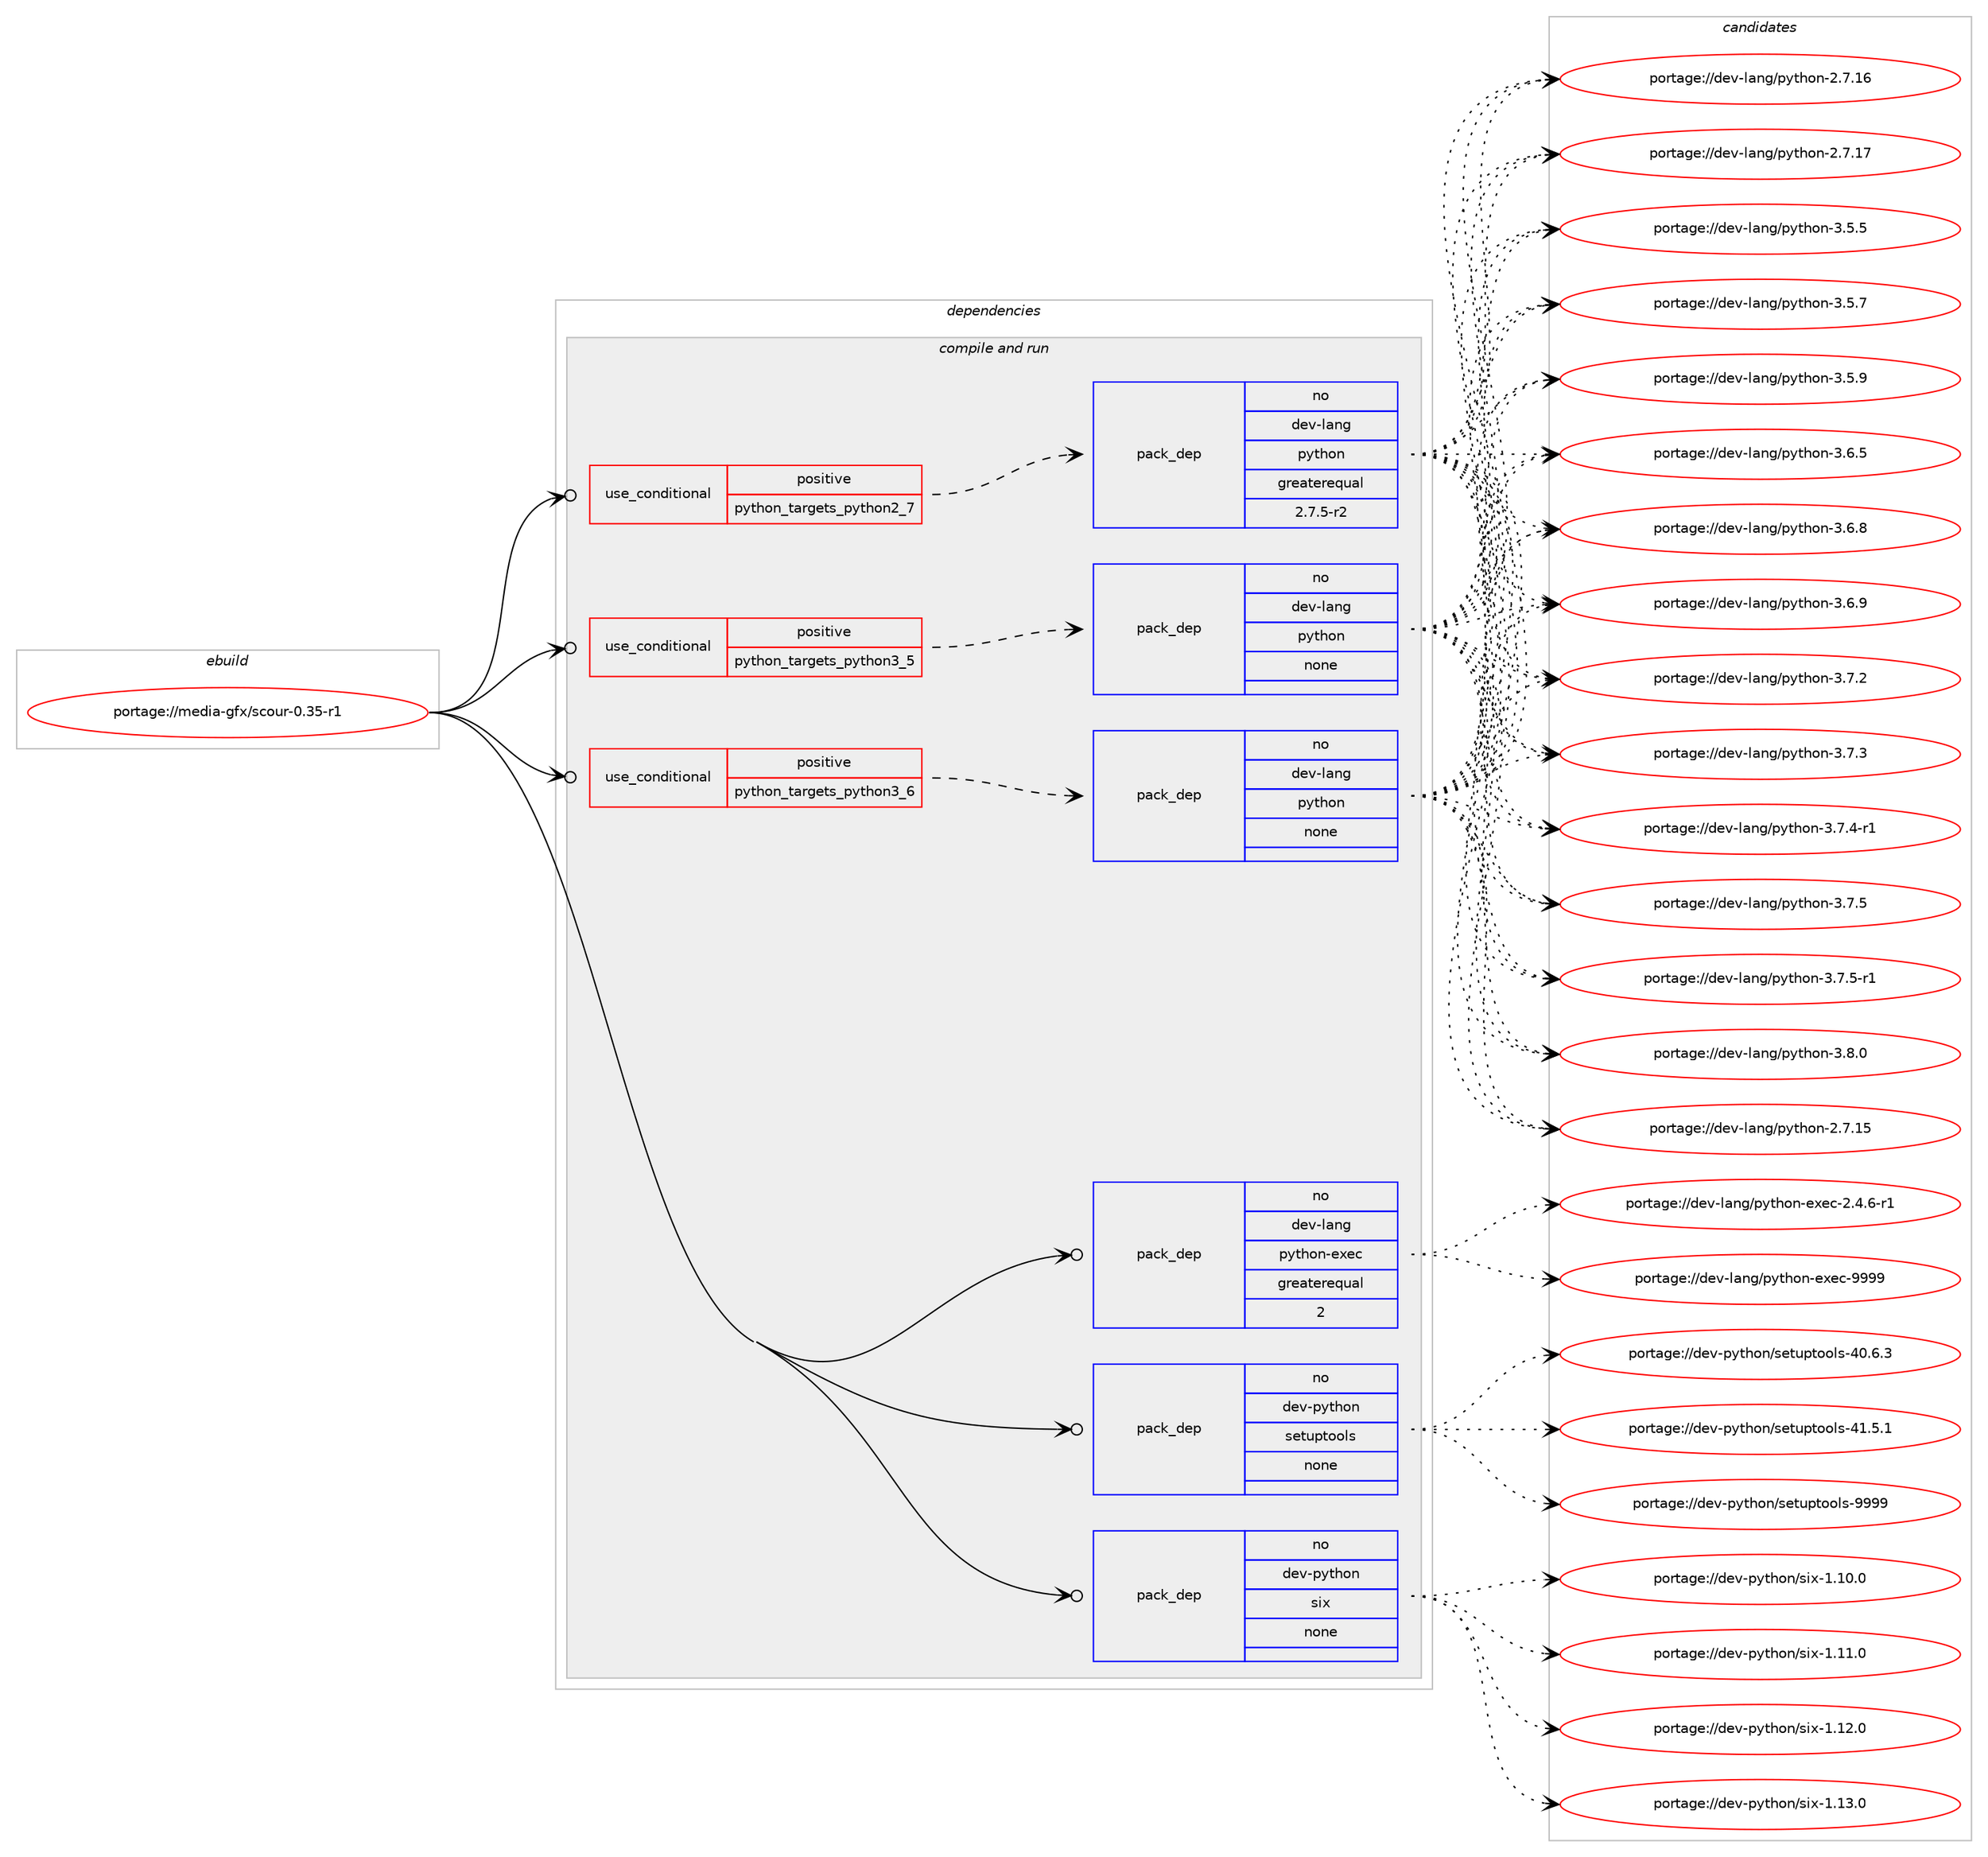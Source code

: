 digraph prolog {

# *************
# Graph options
# *************

newrank=true;
concentrate=true;
compound=true;
graph [rankdir=LR,fontname=Helvetica,fontsize=10,ranksep=1.5];#, ranksep=2.5, nodesep=0.2];
edge  [arrowhead=vee];
node  [fontname=Helvetica,fontsize=10];

# **********
# The ebuild
# **********

subgraph cluster_leftcol {
color=gray;
rank=same;
label=<<i>ebuild</i>>;
id [label="portage://media-gfx/scour-0.35-r1", color=red, width=4, href="../media-gfx/scour-0.35-r1.svg"];
}

# ****************
# The dependencies
# ****************

subgraph cluster_midcol {
color=gray;
label=<<i>dependencies</i>>;
subgraph cluster_compile {
fillcolor="#eeeeee";
style=filled;
label=<<i>compile</i>>;
}
subgraph cluster_compileandrun {
fillcolor="#eeeeee";
style=filled;
label=<<i>compile and run</i>>;
subgraph cond78968 {
dependency316278 [label=<<TABLE BORDER="0" CELLBORDER="1" CELLSPACING="0" CELLPADDING="4"><TR><TD ROWSPAN="3" CELLPADDING="10">use_conditional</TD></TR><TR><TD>positive</TD></TR><TR><TD>python_targets_python2_7</TD></TR></TABLE>>, shape=none, color=red];
subgraph pack232218 {
dependency316279 [label=<<TABLE BORDER="0" CELLBORDER="1" CELLSPACING="0" CELLPADDING="4" WIDTH="220"><TR><TD ROWSPAN="6" CELLPADDING="30">pack_dep</TD></TR><TR><TD WIDTH="110">no</TD></TR><TR><TD>dev-lang</TD></TR><TR><TD>python</TD></TR><TR><TD>greaterequal</TD></TR><TR><TD>2.7.5-r2</TD></TR></TABLE>>, shape=none, color=blue];
}
dependency316278:e -> dependency316279:w [weight=20,style="dashed",arrowhead="vee"];
}
id:e -> dependency316278:w [weight=20,style="solid",arrowhead="odotvee"];
subgraph cond78969 {
dependency316280 [label=<<TABLE BORDER="0" CELLBORDER="1" CELLSPACING="0" CELLPADDING="4"><TR><TD ROWSPAN="3" CELLPADDING="10">use_conditional</TD></TR><TR><TD>positive</TD></TR><TR><TD>python_targets_python3_5</TD></TR></TABLE>>, shape=none, color=red];
subgraph pack232219 {
dependency316281 [label=<<TABLE BORDER="0" CELLBORDER="1" CELLSPACING="0" CELLPADDING="4" WIDTH="220"><TR><TD ROWSPAN="6" CELLPADDING="30">pack_dep</TD></TR><TR><TD WIDTH="110">no</TD></TR><TR><TD>dev-lang</TD></TR><TR><TD>python</TD></TR><TR><TD>none</TD></TR><TR><TD></TD></TR></TABLE>>, shape=none, color=blue];
}
dependency316280:e -> dependency316281:w [weight=20,style="dashed",arrowhead="vee"];
}
id:e -> dependency316280:w [weight=20,style="solid",arrowhead="odotvee"];
subgraph cond78970 {
dependency316282 [label=<<TABLE BORDER="0" CELLBORDER="1" CELLSPACING="0" CELLPADDING="4"><TR><TD ROWSPAN="3" CELLPADDING="10">use_conditional</TD></TR><TR><TD>positive</TD></TR><TR><TD>python_targets_python3_6</TD></TR></TABLE>>, shape=none, color=red];
subgraph pack232220 {
dependency316283 [label=<<TABLE BORDER="0" CELLBORDER="1" CELLSPACING="0" CELLPADDING="4" WIDTH="220"><TR><TD ROWSPAN="6" CELLPADDING="30">pack_dep</TD></TR><TR><TD WIDTH="110">no</TD></TR><TR><TD>dev-lang</TD></TR><TR><TD>python</TD></TR><TR><TD>none</TD></TR><TR><TD></TD></TR></TABLE>>, shape=none, color=blue];
}
dependency316282:e -> dependency316283:w [weight=20,style="dashed",arrowhead="vee"];
}
id:e -> dependency316282:w [weight=20,style="solid",arrowhead="odotvee"];
subgraph pack232221 {
dependency316284 [label=<<TABLE BORDER="0" CELLBORDER="1" CELLSPACING="0" CELLPADDING="4" WIDTH="220"><TR><TD ROWSPAN="6" CELLPADDING="30">pack_dep</TD></TR><TR><TD WIDTH="110">no</TD></TR><TR><TD>dev-lang</TD></TR><TR><TD>python-exec</TD></TR><TR><TD>greaterequal</TD></TR><TR><TD>2</TD></TR></TABLE>>, shape=none, color=blue];
}
id:e -> dependency316284:w [weight=20,style="solid",arrowhead="odotvee"];
subgraph pack232222 {
dependency316285 [label=<<TABLE BORDER="0" CELLBORDER="1" CELLSPACING="0" CELLPADDING="4" WIDTH="220"><TR><TD ROWSPAN="6" CELLPADDING="30">pack_dep</TD></TR><TR><TD WIDTH="110">no</TD></TR><TR><TD>dev-python</TD></TR><TR><TD>setuptools</TD></TR><TR><TD>none</TD></TR><TR><TD></TD></TR></TABLE>>, shape=none, color=blue];
}
id:e -> dependency316285:w [weight=20,style="solid",arrowhead="odotvee"];
subgraph pack232223 {
dependency316286 [label=<<TABLE BORDER="0" CELLBORDER="1" CELLSPACING="0" CELLPADDING="4" WIDTH="220"><TR><TD ROWSPAN="6" CELLPADDING="30">pack_dep</TD></TR><TR><TD WIDTH="110">no</TD></TR><TR><TD>dev-python</TD></TR><TR><TD>six</TD></TR><TR><TD>none</TD></TR><TR><TD></TD></TR></TABLE>>, shape=none, color=blue];
}
id:e -> dependency316286:w [weight=20,style="solid",arrowhead="odotvee"];
}
subgraph cluster_run {
fillcolor="#eeeeee";
style=filled;
label=<<i>run</i>>;
}
}

# **************
# The candidates
# **************

subgraph cluster_choices {
rank=same;
color=gray;
label=<<i>candidates</i>>;

subgraph choice232218 {
color=black;
nodesep=1;
choiceportage10010111845108971101034711212111610411111045504655464953 [label="portage://dev-lang/python-2.7.15", color=red, width=4,href="../dev-lang/python-2.7.15.svg"];
choiceportage10010111845108971101034711212111610411111045504655464954 [label="portage://dev-lang/python-2.7.16", color=red, width=4,href="../dev-lang/python-2.7.16.svg"];
choiceportage10010111845108971101034711212111610411111045504655464955 [label="portage://dev-lang/python-2.7.17", color=red, width=4,href="../dev-lang/python-2.7.17.svg"];
choiceportage100101118451089711010347112121116104111110455146534653 [label="portage://dev-lang/python-3.5.5", color=red, width=4,href="../dev-lang/python-3.5.5.svg"];
choiceportage100101118451089711010347112121116104111110455146534655 [label="portage://dev-lang/python-3.5.7", color=red, width=4,href="../dev-lang/python-3.5.7.svg"];
choiceportage100101118451089711010347112121116104111110455146534657 [label="portage://dev-lang/python-3.5.9", color=red, width=4,href="../dev-lang/python-3.5.9.svg"];
choiceportage100101118451089711010347112121116104111110455146544653 [label="portage://dev-lang/python-3.6.5", color=red, width=4,href="../dev-lang/python-3.6.5.svg"];
choiceportage100101118451089711010347112121116104111110455146544656 [label="portage://dev-lang/python-3.6.8", color=red, width=4,href="../dev-lang/python-3.6.8.svg"];
choiceportage100101118451089711010347112121116104111110455146544657 [label="portage://dev-lang/python-3.6.9", color=red, width=4,href="../dev-lang/python-3.6.9.svg"];
choiceportage100101118451089711010347112121116104111110455146554650 [label="portage://dev-lang/python-3.7.2", color=red, width=4,href="../dev-lang/python-3.7.2.svg"];
choiceportage100101118451089711010347112121116104111110455146554651 [label="portage://dev-lang/python-3.7.3", color=red, width=4,href="../dev-lang/python-3.7.3.svg"];
choiceportage1001011184510897110103471121211161041111104551465546524511449 [label="portage://dev-lang/python-3.7.4-r1", color=red, width=4,href="../dev-lang/python-3.7.4-r1.svg"];
choiceportage100101118451089711010347112121116104111110455146554653 [label="portage://dev-lang/python-3.7.5", color=red, width=4,href="../dev-lang/python-3.7.5.svg"];
choiceportage1001011184510897110103471121211161041111104551465546534511449 [label="portage://dev-lang/python-3.7.5-r1", color=red, width=4,href="../dev-lang/python-3.7.5-r1.svg"];
choiceportage100101118451089711010347112121116104111110455146564648 [label="portage://dev-lang/python-3.8.0", color=red, width=4,href="../dev-lang/python-3.8.0.svg"];
dependency316279:e -> choiceportage10010111845108971101034711212111610411111045504655464953:w [style=dotted,weight="100"];
dependency316279:e -> choiceportage10010111845108971101034711212111610411111045504655464954:w [style=dotted,weight="100"];
dependency316279:e -> choiceportage10010111845108971101034711212111610411111045504655464955:w [style=dotted,weight="100"];
dependency316279:e -> choiceportage100101118451089711010347112121116104111110455146534653:w [style=dotted,weight="100"];
dependency316279:e -> choiceportage100101118451089711010347112121116104111110455146534655:w [style=dotted,weight="100"];
dependency316279:e -> choiceportage100101118451089711010347112121116104111110455146534657:w [style=dotted,weight="100"];
dependency316279:e -> choiceportage100101118451089711010347112121116104111110455146544653:w [style=dotted,weight="100"];
dependency316279:e -> choiceportage100101118451089711010347112121116104111110455146544656:w [style=dotted,weight="100"];
dependency316279:e -> choiceportage100101118451089711010347112121116104111110455146544657:w [style=dotted,weight="100"];
dependency316279:e -> choiceportage100101118451089711010347112121116104111110455146554650:w [style=dotted,weight="100"];
dependency316279:e -> choiceportage100101118451089711010347112121116104111110455146554651:w [style=dotted,weight="100"];
dependency316279:e -> choiceportage1001011184510897110103471121211161041111104551465546524511449:w [style=dotted,weight="100"];
dependency316279:e -> choiceportage100101118451089711010347112121116104111110455146554653:w [style=dotted,weight="100"];
dependency316279:e -> choiceportage1001011184510897110103471121211161041111104551465546534511449:w [style=dotted,weight="100"];
dependency316279:e -> choiceportage100101118451089711010347112121116104111110455146564648:w [style=dotted,weight="100"];
}
subgraph choice232219 {
color=black;
nodesep=1;
choiceportage10010111845108971101034711212111610411111045504655464953 [label="portage://dev-lang/python-2.7.15", color=red, width=4,href="../dev-lang/python-2.7.15.svg"];
choiceportage10010111845108971101034711212111610411111045504655464954 [label="portage://dev-lang/python-2.7.16", color=red, width=4,href="../dev-lang/python-2.7.16.svg"];
choiceportage10010111845108971101034711212111610411111045504655464955 [label="portage://dev-lang/python-2.7.17", color=red, width=4,href="../dev-lang/python-2.7.17.svg"];
choiceportage100101118451089711010347112121116104111110455146534653 [label="portage://dev-lang/python-3.5.5", color=red, width=4,href="../dev-lang/python-3.5.5.svg"];
choiceportage100101118451089711010347112121116104111110455146534655 [label="portage://dev-lang/python-3.5.7", color=red, width=4,href="../dev-lang/python-3.5.7.svg"];
choiceportage100101118451089711010347112121116104111110455146534657 [label="portage://dev-lang/python-3.5.9", color=red, width=4,href="../dev-lang/python-3.5.9.svg"];
choiceportage100101118451089711010347112121116104111110455146544653 [label="portage://dev-lang/python-3.6.5", color=red, width=4,href="../dev-lang/python-3.6.5.svg"];
choiceportage100101118451089711010347112121116104111110455146544656 [label="portage://dev-lang/python-3.6.8", color=red, width=4,href="../dev-lang/python-3.6.8.svg"];
choiceportage100101118451089711010347112121116104111110455146544657 [label="portage://dev-lang/python-3.6.9", color=red, width=4,href="../dev-lang/python-3.6.9.svg"];
choiceportage100101118451089711010347112121116104111110455146554650 [label="portage://dev-lang/python-3.7.2", color=red, width=4,href="../dev-lang/python-3.7.2.svg"];
choiceportage100101118451089711010347112121116104111110455146554651 [label="portage://dev-lang/python-3.7.3", color=red, width=4,href="../dev-lang/python-3.7.3.svg"];
choiceportage1001011184510897110103471121211161041111104551465546524511449 [label="portage://dev-lang/python-3.7.4-r1", color=red, width=4,href="../dev-lang/python-3.7.4-r1.svg"];
choiceportage100101118451089711010347112121116104111110455146554653 [label="portage://dev-lang/python-3.7.5", color=red, width=4,href="../dev-lang/python-3.7.5.svg"];
choiceportage1001011184510897110103471121211161041111104551465546534511449 [label="portage://dev-lang/python-3.7.5-r1", color=red, width=4,href="../dev-lang/python-3.7.5-r1.svg"];
choiceportage100101118451089711010347112121116104111110455146564648 [label="portage://dev-lang/python-3.8.0", color=red, width=4,href="../dev-lang/python-3.8.0.svg"];
dependency316281:e -> choiceportage10010111845108971101034711212111610411111045504655464953:w [style=dotted,weight="100"];
dependency316281:e -> choiceportage10010111845108971101034711212111610411111045504655464954:w [style=dotted,weight="100"];
dependency316281:e -> choiceportage10010111845108971101034711212111610411111045504655464955:w [style=dotted,weight="100"];
dependency316281:e -> choiceportage100101118451089711010347112121116104111110455146534653:w [style=dotted,weight="100"];
dependency316281:e -> choiceportage100101118451089711010347112121116104111110455146534655:w [style=dotted,weight="100"];
dependency316281:e -> choiceportage100101118451089711010347112121116104111110455146534657:w [style=dotted,weight="100"];
dependency316281:e -> choiceportage100101118451089711010347112121116104111110455146544653:w [style=dotted,weight="100"];
dependency316281:e -> choiceportage100101118451089711010347112121116104111110455146544656:w [style=dotted,weight="100"];
dependency316281:e -> choiceportage100101118451089711010347112121116104111110455146544657:w [style=dotted,weight="100"];
dependency316281:e -> choiceportage100101118451089711010347112121116104111110455146554650:w [style=dotted,weight="100"];
dependency316281:e -> choiceportage100101118451089711010347112121116104111110455146554651:w [style=dotted,weight="100"];
dependency316281:e -> choiceportage1001011184510897110103471121211161041111104551465546524511449:w [style=dotted,weight="100"];
dependency316281:e -> choiceportage100101118451089711010347112121116104111110455146554653:w [style=dotted,weight="100"];
dependency316281:e -> choiceportage1001011184510897110103471121211161041111104551465546534511449:w [style=dotted,weight="100"];
dependency316281:e -> choiceportage100101118451089711010347112121116104111110455146564648:w [style=dotted,weight="100"];
}
subgraph choice232220 {
color=black;
nodesep=1;
choiceportage10010111845108971101034711212111610411111045504655464953 [label="portage://dev-lang/python-2.7.15", color=red, width=4,href="../dev-lang/python-2.7.15.svg"];
choiceportage10010111845108971101034711212111610411111045504655464954 [label="portage://dev-lang/python-2.7.16", color=red, width=4,href="../dev-lang/python-2.7.16.svg"];
choiceportage10010111845108971101034711212111610411111045504655464955 [label="portage://dev-lang/python-2.7.17", color=red, width=4,href="../dev-lang/python-2.7.17.svg"];
choiceportage100101118451089711010347112121116104111110455146534653 [label="portage://dev-lang/python-3.5.5", color=red, width=4,href="../dev-lang/python-3.5.5.svg"];
choiceportage100101118451089711010347112121116104111110455146534655 [label="portage://dev-lang/python-3.5.7", color=red, width=4,href="../dev-lang/python-3.5.7.svg"];
choiceportage100101118451089711010347112121116104111110455146534657 [label="portage://dev-lang/python-3.5.9", color=red, width=4,href="../dev-lang/python-3.5.9.svg"];
choiceportage100101118451089711010347112121116104111110455146544653 [label="portage://dev-lang/python-3.6.5", color=red, width=4,href="../dev-lang/python-3.6.5.svg"];
choiceportage100101118451089711010347112121116104111110455146544656 [label="portage://dev-lang/python-3.6.8", color=red, width=4,href="../dev-lang/python-3.6.8.svg"];
choiceportage100101118451089711010347112121116104111110455146544657 [label="portage://dev-lang/python-3.6.9", color=red, width=4,href="../dev-lang/python-3.6.9.svg"];
choiceportage100101118451089711010347112121116104111110455146554650 [label="portage://dev-lang/python-3.7.2", color=red, width=4,href="../dev-lang/python-3.7.2.svg"];
choiceportage100101118451089711010347112121116104111110455146554651 [label="portage://dev-lang/python-3.7.3", color=red, width=4,href="../dev-lang/python-3.7.3.svg"];
choiceportage1001011184510897110103471121211161041111104551465546524511449 [label="portage://dev-lang/python-3.7.4-r1", color=red, width=4,href="../dev-lang/python-3.7.4-r1.svg"];
choiceportage100101118451089711010347112121116104111110455146554653 [label="portage://dev-lang/python-3.7.5", color=red, width=4,href="../dev-lang/python-3.7.5.svg"];
choiceportage1001011184510897110103471121211161041111104551465546534511449 [label="portage://dev-lang/python-3.7.5-r1", color=red, width=4,href="../dev-lang/python-3.7.5-r1.svg"];
choiceportage100101118451089711010347112121116104111110455146564648 [label="portage://dev-lang/python-3.8.0", color=red, width=4,href="../dev-lang/python-3.8.0.svg"];
dependency316283:e -> choiceportage10010111845108971101034711212111610411111045504655464953:w [style=dotted,weight="100"];
dependency316283:e -> choiceportage10010111845108971101034711212111610411111045504655464954:w [style=dotted,weight="100"];
dependency316283:e -> choiceportage10010111845108971101034711212111610411111045504655464955:w [style=dotted,weight="100"];
dependency316283:e -> choiceportage100101118451089711010347112121116104111110455146534653:w [style=dotted,weight="100"];
dependency316283:e -> choiceportage100101118451089711010347112121116104111110455146534655:w [style=dotted,weight="100"];
dependency316283:e -> choiceportage100101118451089711010347112121116104111110455146534657:w [style=dotted,weight="100"];
dependency316283:e -> choiceportage100101118451089711010347112121116104111110455146544653:w [style=dotted,weight="100"];
dependency316283:e -> choiceportage100101118451089711010347112121116104111110455146544656:w [style=dotted,weight="100"];
dependency316283:e -> choiceportage100101118451089711010347112121116104111110455146544657:w [style=dotted,weight="100"];
dependency316283:e -> choiceportage100101118451089711010347112121116104111110455146554650:w [style=dotted,weight="100"];
dependency316283:e -> choiceportage100101118451089711010347112121116104111110455146554651:w [style=dotted,weight="100"];
dependency316283:e -> choiceportage1001011184510897110103471121211161041111104551465546524511449:w [style=dotted,weight="100"];
dependency316283:e -> choiceportage100101118451089711010347112121116104111110455146554653:w [style=dotted,weight="100"];
dependency316283:e -> choiceportage1001011184510897110103471121211161041111104551465546534511449:w [style=dotted,weight="100"];
dependency316283:e -> choiceportage100101118451089711010347112121116104111110455146564648:w [style=dotted,weight="100"];
}
subgraph choice232221 {
color=black;
nodesep=1;
choiceportage10010111845108971101034711212111610411111045101120101994550465246544511449 [label="portage://dev-lang/python-exec-2.4.6-r1", color=red, width=4,href="../dev-lang/python-exec-2.4.6-r1.svg"];
choiceportage10010111845108971101034711212111610411111045101120101994557575757 [label="portage://dev-lang/python-exec-9999", color=red, width=4,href="../dev-lang/python-exec-9999.svg"];
dependency316284:e -> choiceportage10010111845108971101034711212111610411111045101120101994550465246544511449:w [style=dotted,weight="100"];
dependency316284:e -> choiceportage10010111845108971101034711212111610411111045101120101994557575757:w [style=dotted,weight="100"];
}
subgraph choice232222 {
color=black;
nodesep=1;
choiceportage100101118451121211161041111104711510111611711211611111110811545524846544651 [label="portage://dev-python/setuptools-40.6.3", color=red, width=4,href="../dev-python/setuptools-40.6.3.svg"];
choiceportage100101118451121211161041111104711510111611711211611111110811545524946534649 [label="portage://dev-python/setuptools-41.5.1", color=red, width=4,href="../dev-python/setuptools-41.5.1.svg"];
choiceportage10010111845112121116104111110471151011161171121161111111081154557575757 [label="portage://dev-python/setuptools-9999", color=red, width=4,href="../dev-python/setuptools-9999.svg"];
dependency316285:e -> choiceportage100101118451121211161041111104711510111611711211611111110811545524846544651:w [style=dotted,weight="100"];
dependency316285:e -> choiceportage100101118451121211161041111104711510111611711211611111110811545524946534649:w [style=dotted,weight="100"];
dependency316285:e -> choiceportage10010111845112121116104111110471151011161171121161111111081154557575757:w [style=dotted,weight="100"];
}
subgraph choice232223 {
color=black;
nodesep=1;
choiceportage100101118451121211161041111104711510512045494649484648 [label="portage://dev-python/six-1.10.0", color=red, width=4,href="../dev-python/six-1.10.0.svg"];
choiceportage100101118451121211161041111104711510512045494649494648 [label="portage://dev-python/six-1.11.0", color=red, width=4,href="../dev-python/six-1.11.0.svg"];
choiceportage100101118451121211161041111104711510512045494649504648 [label="portage://dev-python/six-1.12.0", color=red, width=4,href="../dev-python/six-1.12.0.svg"];
choiceportage100101118451121211161041111104711510512045494649514648 [label="portage://dev-python/six-1.13.0", color=red, width=4,href="../dev-python/six-1.13.0.svg"];
dependency316286:e -> choiceportage100101118451121211161041111104711510512045494649484648:w [style=dotted,weight="100"];
dependency316286:e -> choiceportage100101118451121211161041111104711510512045494649494648:w [style=dotted,weight="100"];
dependency316286:e -> choiceportage100101118451121211161041111104711510512045494649504648:w [style=dotted,weight="100"];
dependency316286:e -> choiceportage100101118451121211161041111104711510512045494649514648:w [style=dotted,weight="100"];
}
}

}
